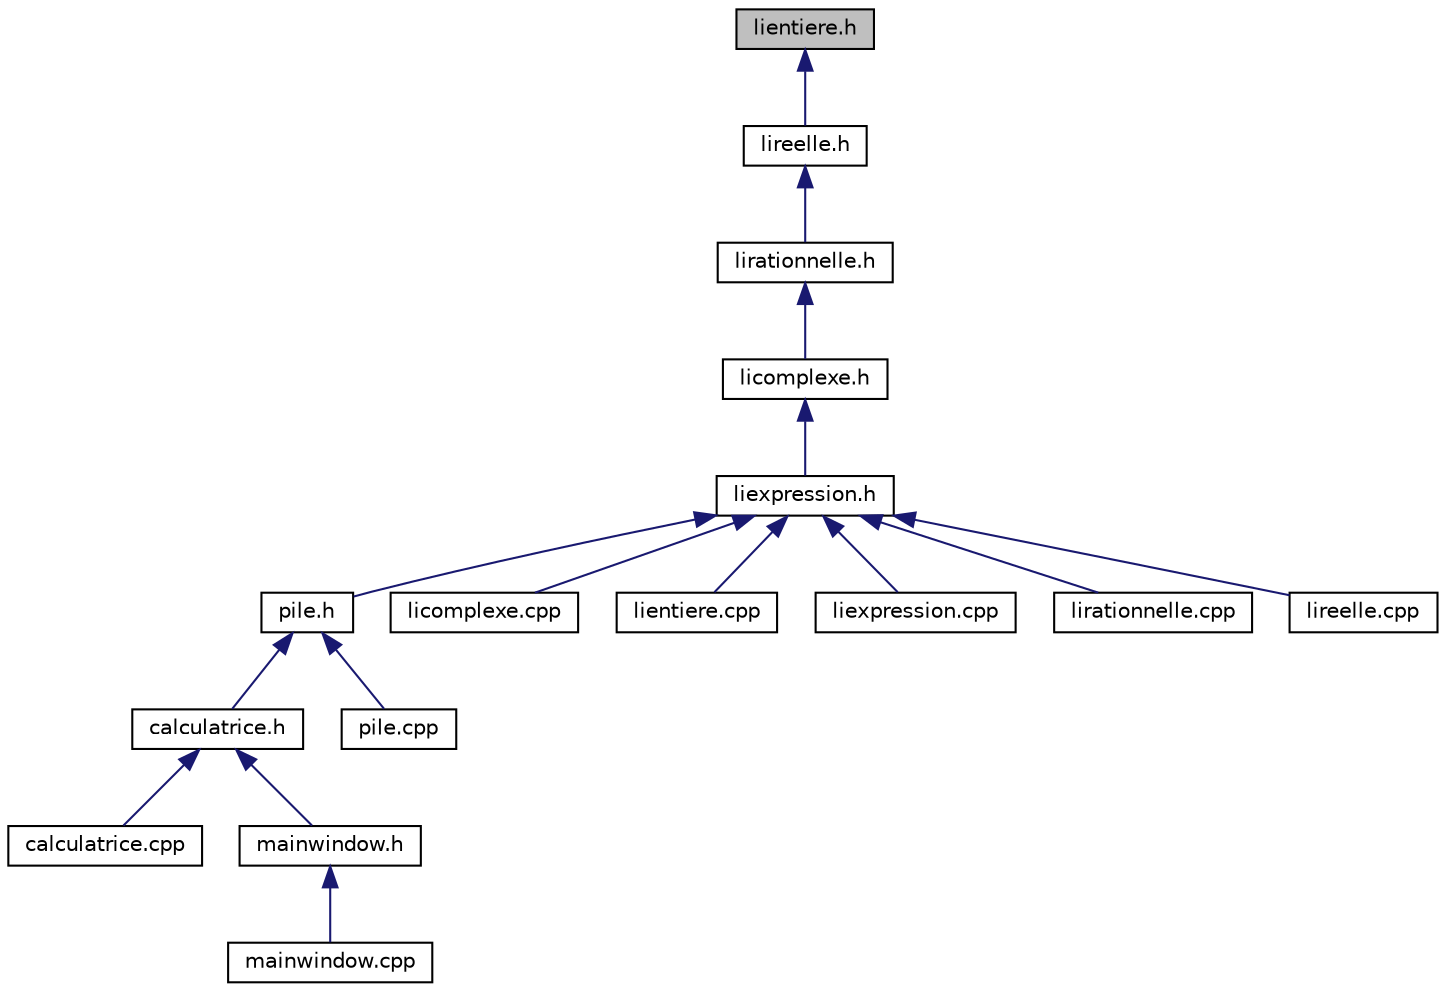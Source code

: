 digraph "lientiere.h"
{
  edge [fontname="Helvetica",fontsize="10",labelfontname="Helvetica",labelfontsize="10"];
  node [fontname="Helvetica",fontsize="10",shape=record];
  Node1 [label="lientiere.h",height=0.2,width=0.4,color="black", fillcolor="grey75", style="filled", fontcolor="black"];
  Node1 -> Node2 [dir="back",color="midnightblue",fontsize="10",style="solid",fontname="Helvetica"];
  Node2 [label="lireelle.h",height=0.2,width=0.4,color="black", fillcolor="white", style="filled",URL="$lireelle_8h.html",tooltip="file where the class LiRationnelle is defined "];
  Node2 -> Node3 [dir="back",color="midnightblue",fontsize="10",style="solid",fontname="Helvetica"];
  Node3 [label="lirationnelle.h",height=0.2,width=0.4,color="black", fillcolor="white", style="filled",URL="$lirationnelle_8h.html",tooltip="file where the class LiRationnelle is defined "];
  Node3 -> Node4 [dir="back",color="midnightblue",fontsize="10",style="solid",fontname="Helvetica"];
  Node4 [label="licomplexe.h",height=0.2,width=0.4,color="black", fillcolor="white", style="filled",URL="$licomplexe_8h.html",tooltip="file where the class LiComplexe is defined "];
  Node4 -> Node5 [dir="back",color="midnightblue",fontsize="10",style="solid",fontname="Helvetica"];
  Node5 [label="liexpression.h",height=0.2,width=0.4,color="black", fillcolor="white", style="filled",URL="$liexpression_8h.html",tooltip="file where the class LiExpression is defined "];
  Node5 -> Node6 [dir="back",color="midnightblue",fontsize="10",style="solid",fontname="Helvetica"];
  Node6 [label="pile.h",height=0.2,width=0.4,color="black", fillcolor="white", style="filled",URL="$pile_8h.html",tooltip="file where the classes Pile and Memento are defined "];
  Node6 -> Node7 [dir="back",color="midnightblue",fontsize="10",style="solid",fontname="Helvetica"];
  Node7 [label="calculatrice.h",height=0.2,width=0.4,color="black", fillcolor="white", style="filled",URL="$calculatrice_8h.html",tooltip="file where the class Calculatrice is defined "];
  Node7 -> Node8 [dir="back",color="midnightblue",fontsize="10",style="solid",fontname="Helvetica"];
  Node8 [label="calculatrice.cpp",height=0.2,width=0.4,color="black", fillcolor="white", style="filled",URL="$calculatrice_8cpp.html",tooltip="file where the methods of the Calculatrice class are defined "];
  Node7 -> Node9 [dir="back",color="midnightblue",fontsize="10",style="solid",fontname="Helvetica"];
  Node9 [label="mainwindow.h",height=0.2,width=0.4,color="black", fillcolor="white", style="filled",URL="$mainwindow_8h.html",tooltip="file where the class MainWindow is defined "];
  Node9 -> Node10 [dir="back",color="midnightblue",fontsize="10",style="solid",fontname="Helvetica"];
  Node10 [label="mainwindow.cpp",height=0.2,width=0.4,color="black", fillcolor="white", style="filled",URL="$mainwindow_8cpp.html",tooltip="file where the methods of the MainWindow class are defined "];
  Node6 -> Node11 [dir="back",color="midnightblue",fontsize="10",style="solid",fontname="Helvetica"];
  Node11 [label="pile.cpp",height=0.2,width=0.4,color="black", fillcolor="white", style="filled",URL="$pile_8cpp.html",tooltip="file where the methods of Pile and Memento are defined "];
  Node5 -> Node12 [dir="back",color="midnightblue",fontsize="10",style="solid",fontname="Helvetica"];
  Node12 [label="licomplexe.cpp",height=0.2,width=0.4,color="black", fillcolor="white", style="filled",URL="$licomplexe_8cpp.html",tooltip="file where the methods of the LiComplexe class are defined "];
  Node5 -> Node13 [dir="back",color="midnightblue",fontsize="10",style="solid",fontname="Helvetica"];
  Node13 [label="lientiere.cpp",height=0.2,width=0.4,color="black", fillcolor="white", style="filled",URL="$lientiere_8cpp.html",tooltip="file where the methods of the LiEntiere class are defined "];
  Node5 -> Node14 [dir="back",color="midnightblue",fontsize="10",style="solid",fontname="Helvetica"];
  Node14 [label="liexpression.cpp",height=0.2,width=0.4,color="black", fillcolor="white", style="filled",URL="$liexpression_8cpp.html",tooltip="file where the methods of the LiExpression class are defined "];
  Node5 -> Node15 [dir="back",color="midnightblue",fontsize="10",style="solid",fontname="Helvetica"];
  Node15 [label="lirationnelle.cpp",height=0.2,width=0.4,color="black", fillcolor="white", style="filled",URL="$lirationnelle_8cpp.html",tooltip="file where the methods of the LiRationnelle class are defined "];
  Node5 -> Node16 [dir="back",color="midnightblue",fontsize="10",style="solid",fontname="Helvetica"];
  Node16 [label="lireelle.cpp",height=0.2,width=0.4,color="black", fillcolor="white", style="filled",URL="$lireelle_8cpp.html",tooltip="file where the methods of the LiReelle class are defined "];
}

